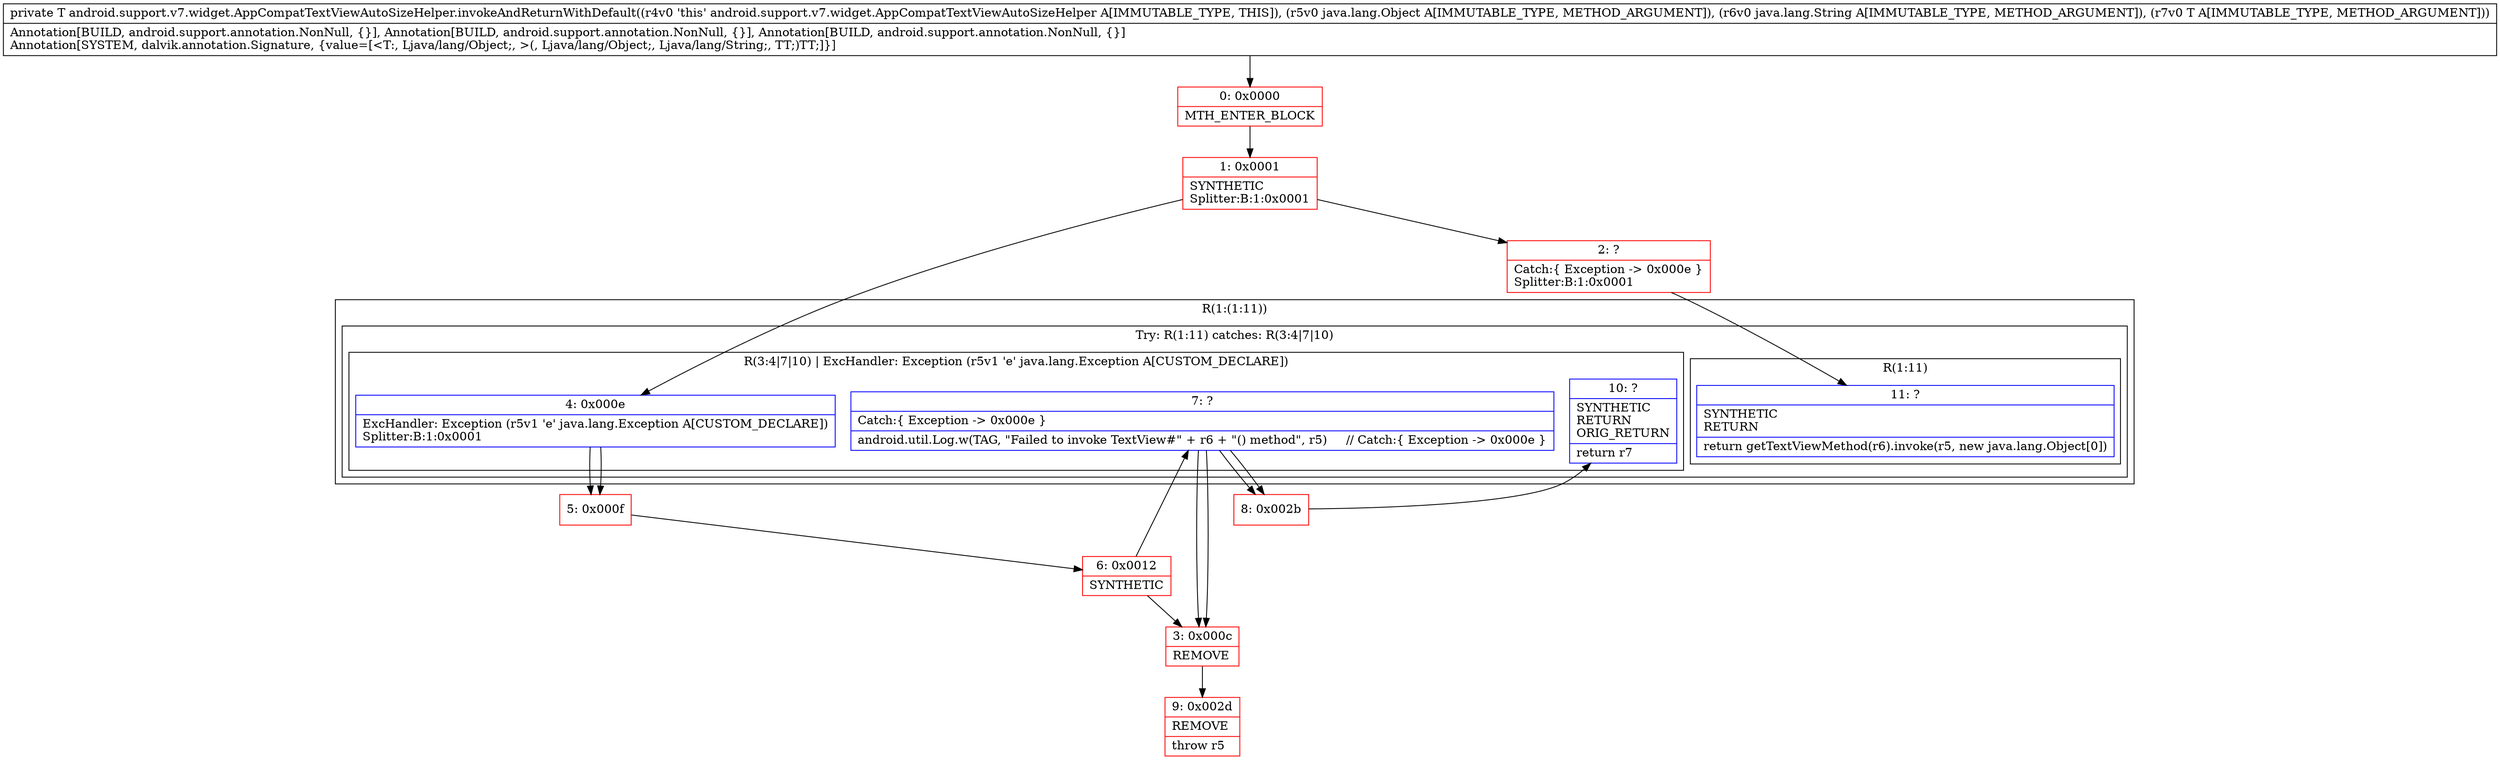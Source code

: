 digraph "CFG forandroid.support.v7.widget.AppCompatTextViewAutoSizeHelper.invokeAndReturnWithDefault(Ljava\/lang\/Object;Ljava\/lang\/String;Ljava\/lang\/Object;)Ljava\/lang\/Object;" {
subgraph cluster_Region_1243720533 {
label = "R(1:(1:11))";
node [shape=record,color=blue];
subgraph cluster_TryCatchRegion_1557124514 {
label = "Try: R(1:11) catches: R(3:4|7|10)";
node [shape=record,color=blue];
subgraph cluster_Region_940826911 {
label = "R(1:11)";
node [shape=record,color=blue];
Node_11 [shape=record,label="{11\:\ ?|SYNTHETIC\lRETURN\l|return getTextViewMethod(r6).invoke(r5, new java.lang.Object[0])\l}"];
}
subgraph cluster_Region_2102474467 {
label = "R(3:4|7|10) | ExcHandler: Exception (r5v1 'e' java.lang.Exception A[CUSTOM_DECLARE])\l";
node [shape=record,color=blue];
Node_4 [shape=record,label="{4\:\ 0x000e|ExcHandler: Exception (r5v1 'e' java.lang.Exception A[CUSTOM_DECLARE])\lSplitter:B:1:0x0001\l}"];
Node_7 [shape=record,label="{7\:\ ?|Catch:\{ Exception \-\> 0x000e \}\l|android.util.Log.w(TAG, \"Failed to invoke TextView#\" + r6 + \"() method\", r5)     \/\/ Catch:\{ Exception \-\> 0x000e \}\l}"];
Node_10 [shape=record,label="{10\:\ ?|SYNTHETIC\lRETURN\lORIG_RETURN\l|return r7\l}"];
}
}
}
subgraph cluster_Region_2102474467 {
label = "R(3:4|7|10) | ExcHandler: Exception (r5v1 'e' java.lang.Exception A[CUSTOM_DECLARE])\l";
node [shape=record,color=blue];
Node_4 [shape=record,label="{4\:\ 0x000e|ExcHandler: Exception (r5v1 'e' java.lang.Exception A[CUSTOM_DECLARE])\lSplitter:B:1:0x0001\l}"];
Node_7 [shape=record,label="{7\:\ ?|Catch:\{ Exception \-\> 0x000e \}\l|android.util.Log.w(TAG, \"Failed to invoke TextView#\" + r6 + \"() method\", r5)     \/\/ Catch:\{ Exception \-\> 0x000e \}\l}"];
Node_10 [shape=record,label="{10\:\ ?|SYNTHETIC\lRETURN\lORIG_RETURN\l|return r7\l}"];
}
Node_0 [shape=record,color=red,label="{0\:\ 0x0000|MTH_ENTER_BLOCK\l}"];
Node_1 [shape=record,color=red,label="{1\:\ 0x0001|SYNTHETIC\lSplitter:B:1:0x0001\l}"];
Node_2 [shape=record,color=red,label="{2\:\ ?|Catch:\{ Exception \-\> 0x000e \}\lSplitter:B:1:0x0001\l}"];
Node_3 [shape=record,color=red,label="{3\:\ 0x000c|REMOVE\l}"];
Node_5 [shape=record,color=red,label="{5\:\ 0x000f}"];
Node_6 [shape=record,color=red,label="{6\:\ 0x0012|SYNTHETIC\l}"];
Node_8 [shape=record,color=red,label="{8\:\ 0x002b}"];
Node_9 [shape=record,color=red,label="{9\:\ 0x002d|REMOVE\l|throw r5\l}"];
MethodNode[shape=record,label="{private T android.support.v7.widget.AppCompatTextViewAutoSizeHelper.invokeAndReturnWithDefault((r4v0 'this' android.support.v7.widget.AppCompatTextViewAutoSizeHelper A[IMMUTABLE_TYPE, THIS]), (r5v0 java.lang.Object A[IMMUTABLE_TYPE, METHOD_ARGUMENT]), (r6v0 java.lang.String A[IMMUTABLE_TYPE, METHOD_ARGUMENT]), (r7v0 T A[IMMUTABLE_TYPE, METHOD_ARGUMENT]))  | Annotation[BUILD, android.support.annotation.NonNull, \{\}], Annotation[BUILD, android.support.annotation.NonNull, \{\}], Annotation[BUILD, android.support.annotation.NonNull, \{\}]\lAnnotation[SYSTEM, dalvik.annotation.Signature, \{value=[\<T:, Ljava\/lang\/Object;, \>(, Ljava\/lang\/Object;, Ljava\/lang\/String;, TT;)TT;]\}]\l}"];
MethodNode -> Node_0;
Node_4 -> Node_5;
Node_7 -> Node_8;
Node_7 -> Node_3;
Node_4 -> Node_5;
Node_7 -> Node_8;
Node_7 -> Node_3;
Node_0 -> Node_1;
Node_1 -> Node_2;
Node_1 -> Node_4;
Node_2 -> Node_11;
Node_3 -> Node_9;
Node_5 -> Node_6;
Node_6 -> Node_7;
Node_6 -> Node_3;
Node_8 -> Node_10;
}

